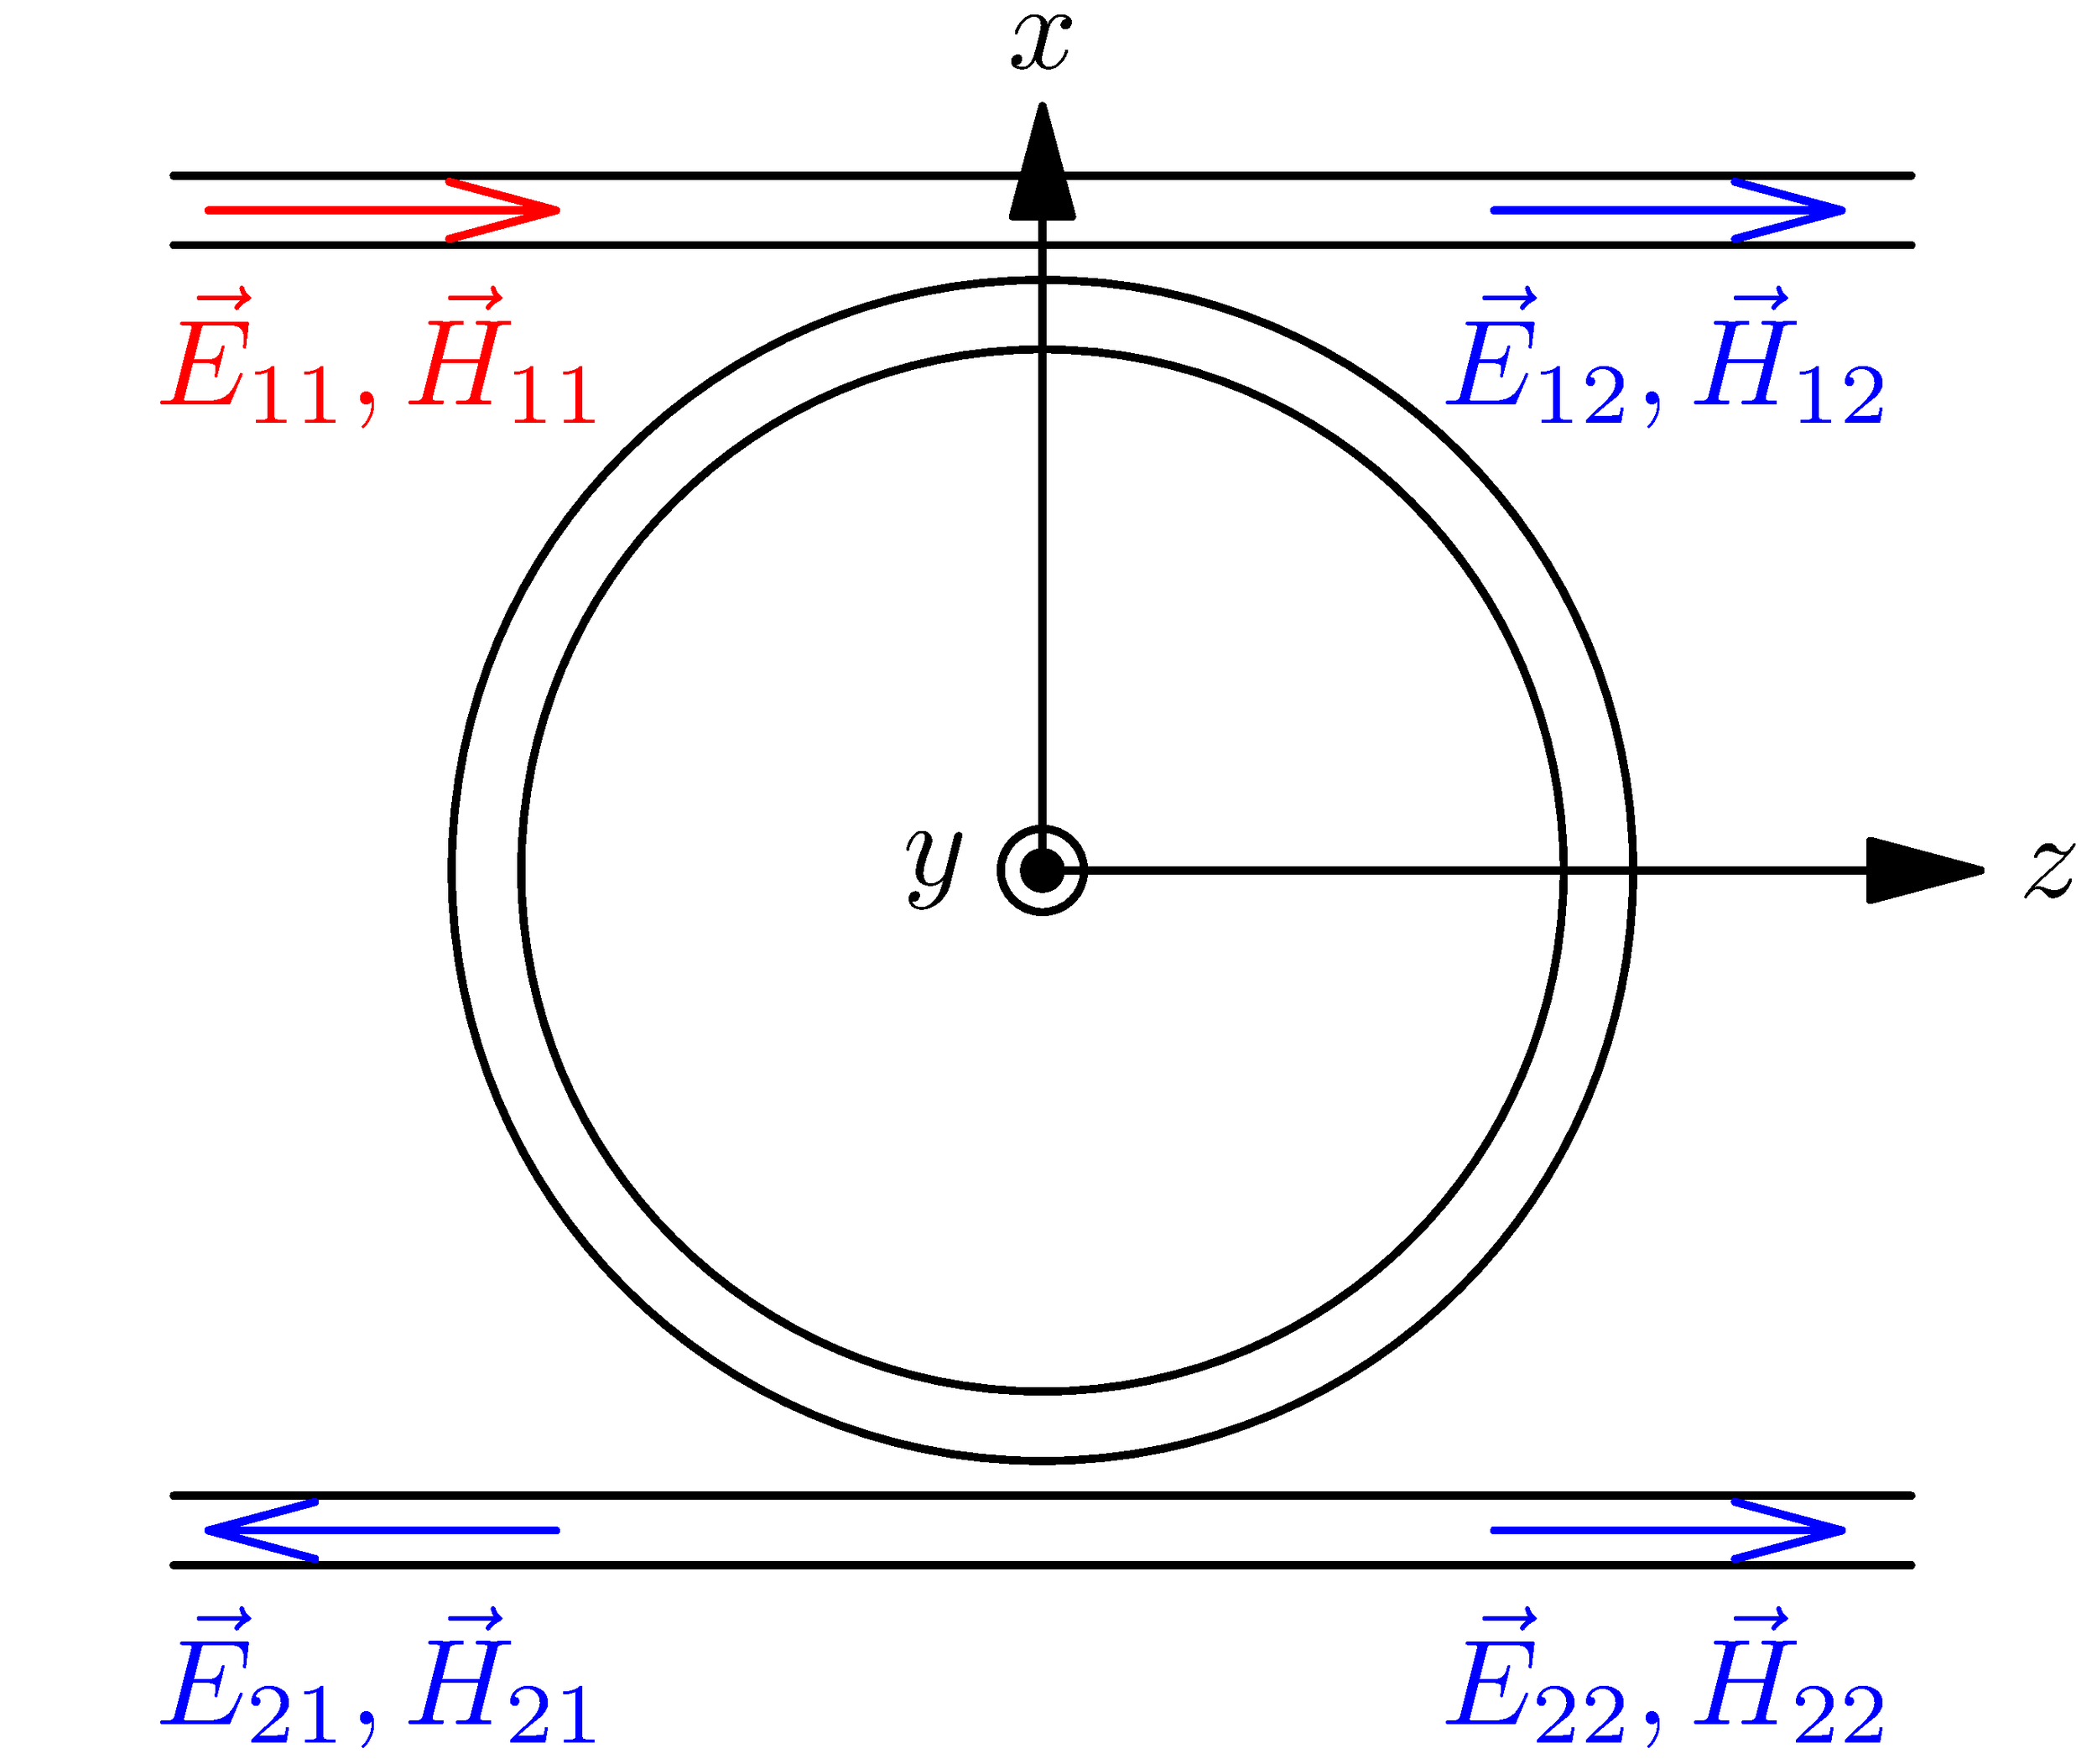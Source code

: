 //texpreamble("\usepackage{mathtext}\usepackage[russian]{babel}");
//defaultpen(font("T2A","cmr","m","n"));
defaultpen(fontsize(10pt)+linewidth(0.6));

settings.render = 16;
unitsize(1cm);

//graphical parameters
pen p = black;

real wg_length = 5;
real wg_width = 0.2;
real ring_radius = 1.5;
real h = 4.5;
pair ring_center = (3,4-ring_radius);

fill(box((0,0),(6,5)),white);
draw((0.5,h)--(0.5+wg_length,h));
draw((0.5,h-wg_width)--(0.5+wg_length,h-wg_width));
draw(circle(ring_center,ring_radius));
draw(circle(ring_center,ring_radius+wg_width));

draw("$\vec{E}_{11},\vec{H}_{11}$",(0.6,h-0.5*wg_width)--(1.6,h-0.5*wg_width), red, arrow=Arrow(SimpleHead), align=2S);
draw("$\vec{E}_{12},\vec{H}_{12}$",(4.3,h-0.5*wg_width)--(5.3,h-0.5*wg_width), blue, arrow=Arrow(SimpleHead), align=2S);

//draw("$B_0$",arc((3,4-ring_radius),ring_radius+0.5*wg_width,140,110), blue, arrow=Arrow(SimpleHead), align=NW);
//draw("$B$",arc((3,4-ring_radius),ring_radius+0.5*wg_width,80,50), blue, arrow=Arrow(SimpleHead), align=N+2E);

real d = 0.8;

draw((0.5,h-2*ring_radius-d)--(0.5+wg_length,h-2*ring_radius-d));
draw((0.5,h-wg_width-2*ring_radius-d)--(0.5+wg_length,h-wg_width-2*ring_radius-d));
draw("$\vec{E}_{21},\vec{H}_{21}$",(1.6,h-2*ring_radius-d-0.5*wg_width)--(0.6,h-2*ring_radius-d-0.5*wg_width), blue, arrow=Arrow(SimpleHead), align=2S);
draw("$\vec{E}_{22},\vec{H}_{22}$",(4.3,h-2*ring_radius-d-0.5*wg_width)--(5.3,h-2*ring_radius-d-0.5*wg_width), blue, arrow=Arrow(SimpleHead), align=2S);

dot(ring_center);

draw(ring_center -- ring_center+(0,2.2), arrow=Arrow);
draw(ring_center -- ring_center+(2.7,0), arrow=Arrow);
label("$x$", ring_center+(0,2.2), align=N);
label("$z$", ring_center+(2.7,0), align=E);
label("$y$", ring_center, align=2W);
draw(circle(ring_center,0.12));